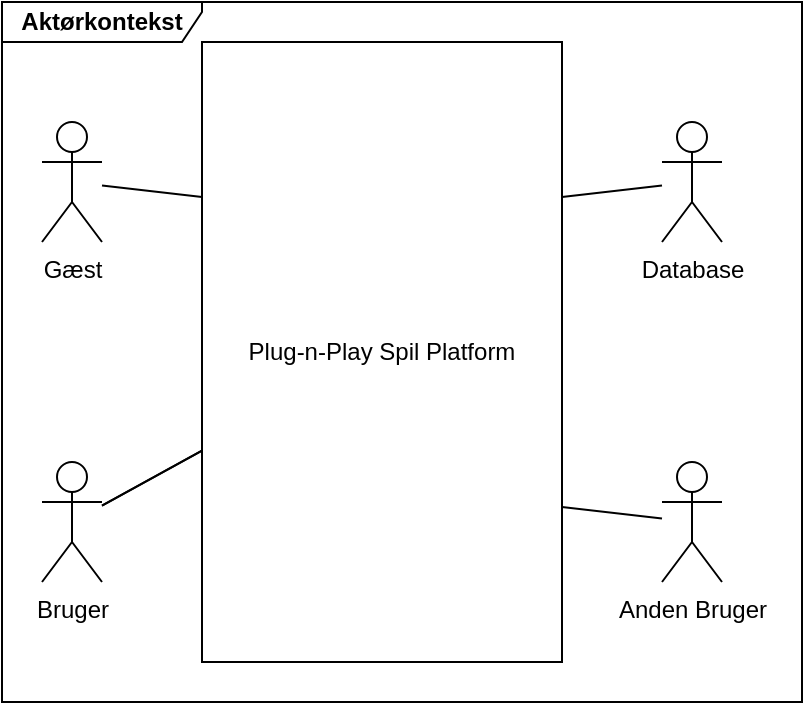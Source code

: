 <mxfile version="14.3.2" type="device" pages="3"><diagram id="JTweGZ7F3eHNjLSzrSs4" name="Aktørkontekst"><mxGraphModel dx="979" dy="553" grid="1" gridSize="10" guides="1" tooltips="1" connect="1" arrows="1" fold="1" page="1" pageScale="1" pageWidth="827" pageHeight="1169" math="0" shadow="0"><root><mxCell id="0"/><mxCell id="1" parent="0"/><mxCell id="vMq2L94_56mivloUe_Vo-25" value="&lt;b&gt;Aktørkontekst&lt;/b&gt;" style="shape=umlFrame;whiteSpace=wrap;html=1;width=100;height=20;" parent="1" vertex="1"><mxGeometry x="80" y="20" width="400" height="350" as="geometry"/></mxCell><mxCell id="3TgstcQ7_SbB23O4pEIU-1" value="" style="edgeStyle=none;rounded=0;orthogonalLoop=1;jettySize=auto;html=1;startArrow=none;startFill=0;endArrow=none;endFill=0;fontSize=16;" parent="1" source="vMq2L94_56mivloUe_Vo-18" target="vMq2L94_56mivloUe_Vo-1" edge="1"><mxGeometry relative="1" as="geometry"/></mxCell><mxCell id="vMq2L94_56mivloUe_Vo-18" value="Plug-n-Play Spil Platform" style="rounded=0;whiteSpace=wrap;html=1;" parent="1" vertex="1"><mxGeometry x="180" y="40" width="180" height="310" as="geometry"/></mxCell><mxCell id="MLMfSCLE5hFC50EiAk6G-3" style="edgeStyle=none;rounded=0;orthogonalLoop=1;jettySize=auto;html=1;startArrow=none;startFill=0;endArrow=none;endFill=0;" parent="1" source="vMq2L94_56mivloUe_Vo-1" target="vMq2L94_56mivloUe_Vo-18" edge="1"><mxGeometry relative="1" as="geometry"/></mxCell><mxCell id="vMq2L94_56mivloUe_Vo-1" value="Bruger" style="shape=umlActor;verticalLabelPosition=bottom;verticalAlign=top;html=1;outlineConnect=0;" parent="1" vertex="1"><mxGeometry x="100" y="250" width="30" height="60" as="geometry"/></mxCell><mxCell id="MLMfSCLE5hFC50EiAk6G-1" style="rounded=0;orthogonalLoop=1;jettySize=auto;html=1;entryX=1;entryY=0.25;entryDx=0;entryDy=0;startArrow=none;startFill=0;endArrow=none;endFill=0;" parent="1" source="vMq2L94_56mivloUe_Vo-6" target="vMq2L94_56mivloUe_Vo-18" edge="1"><mxGeometry relative="1" as="geometry"/></mxCell><mxCell id="vMq2L94_56mivloUe_Vo-6" value="Database" style="shape=umlActor;verticalLabelPosition=bottom;verticalAlign=top;html=1;outlineConnect=0;" parent="1" vertex="1"><mxGeometry x="410" y="80" width="30" height="60" as="geometry"/></mxCell><mxCell id="MLMfSCLE5hFC50EiAk6G-2" style="edgeStyle=none;rounded=0;orthogonalLoop=1;jettySize=auto;html=1;entryX=1;entryY=0.75;entryDx=0;entryDy=0;startArrow=none;startFill=0;endArrow=none;endFill=0;" parent="1" source="vMq2L94_56mivloUe_Vo-7" target="vMq2L94_56mivloUe_Vo-18" edge="1"><mxGeometry relative="1" as="geometry"/></mxCell><mxCell id="vMq2L94_56mivloUe_Vo-7" value="Anden Bruger" style="shape=umlActor;verticalLabelPosition=bottom;verticalAlign=top;html=1;outlineConnect=0;" parent="1" vertex="1"><mxGeometry x="410" y="250" width="30" height="60" as="geometry"/></mxCell><mxCell id="AGn0AKeWiDVXSPSk26L--2" style="rounded=0;orthogonalLoop=1;jettySize=auto;html=1;entryX=0;entryY=0.25;entryDx=0;entryDy=0;endArrow=none;endFill=0;" edge="1" parent="1" source="AGn0AKeWiDVXSPSk26L--1" target="vMq2L94_56mivloUe_Vo-18"><mxGeometry relative="1" as="geometry"/></mxCell><mxCell id="AGn0AKeWiDVXSPSk26L--1" value="Gæst" style="shape=umlActor;verticalLabelPosition=bottom;verticalAlign=top;html=1;outlineConnect=0;" vertex="1" parent="1"><mxGeometry x="100" y="80" width="30" height="60" as="geometry"/></mxCell></root></mxGraphModel></diagram><diagram id="nyWR43IyoH6kyfT6HoIb" name="UserStory diagram"><mxGraphModel dx="2010" dy="1790" grid="1" gridSize="10" guides="1" tooltips="1" connect="1" arrows="1" fold="1" page="1" pageScale="1" pageWidth="827" pageHeight="1169" math="0" shadow="0"><root><mxCell id="Dx9CDl6LIxtkITsOJWMC-0"/><mxCell id="Dx9CDl6LIxtkITsOJWMC-1" parent="Dx9CDl6LIxtkITsOJWMC-0"/><mxCell id="Dx9CDl6LIxtkITsOJWMC-23" value="&lt;b style=&quot;font-size: 16px;&quot;&gt;User Stories&lt;/b&gt;" style="shape=umlFrame;whiteSpace=wrap;html=1;width=110;height=30;fontSize=16;" parent="Dx9CDl6LIxtkITsOJWMC-1" vertex="1"><mxGeometry x="-40" y="-140" width="660" height="600" as="geometry"/></mxCell><mxCell id="opmNbSdsAoJAvLHEcBK5-26" value="" style="rounded=0;whiteSpace=wrap;html=1;fontSize=16;" parent="Dx9CDl6LIxtkITsOJWMC-1" vertex="1"><mxGeometry x="200" y="-121" width="160" height="561" as="geometry"/></mxCell><mxCell id="opmNbSdsAoJAvLHEcBK5-27" style="edgeStyle=none;rounded=0;orthogonalLoop=1;jettySize=auto;html=1;entryX=1;entryY=0.5;entryDx=0;entryDy=0;startArrow=none;startFill=0;fontSize=16;endArrow=none;endFill=0;" parent="Dx9CDl6LIxtkITsOJWMC-1" source="Dx9CDl6LIxtkITsOJWMC-18" target="opmNbSdsAoJAvLHEcBK5-0" edge="1"><mxGeometry relative="1" as="geometry"/></mxCell><mxCell id="opmNbSdsAoJAvLHEcBK5-44" style="edgeStyle=none;rounded=0;orthogonalLoop=1;jettySize=auto;html=1;entryX=1;entryY=0.5;entryDx=0;entryDy=0;startArrow=none;startFill=0;endArrow=none;endFill=0;fontSize=16;" parent="Dx9CDl6LIxtkITsOJWMC-1" source="Dx9CDl6LIxtkITsOJWMC-18" target="opmNbSdsAoJAvLHEcBK5-6" edge="1"><mxGeometry relative="1" as="geometry"/></mxCell><mxCell id="opmNbSdsAoJAvLHEcBK5-45" style="edgeStyle=none;rounded=0;orthogonalLoop=1;jettySize=auto;html=1;entryX=1;entryY=0.5;entryDx=0;entryDy=0;startArrow=none;startFill=0;endArrow=none;endFill=0;fontSize=16;" parent="Dx9CDl6LIxtkITsOJWMC-1" source="Dx9CDl6LIxtkITsOJWMC-18" target="opmNbSdsAoJAvLHEcBK5-7" edge="1"><mxGeometry relative="1" as="geometry"/></mxCell><mxCell id="opmNbSdsAoJAvLHEcBK5-46" style="edgeStyle=none;rounded=0;orthogonalLoop=1;jettySize=auto;html=1;entryX=1;entryY=0.5;entryDx=0;entryDy=0;startArrow=none;startFill=0;endArrow=none;endFill=0;fontSize=16;" parent="Dx9CDl6LIxtkITsOJWMC-1" source="Dx9CDl6LIxtkITsOJWMC-18" target="opmNbSdsAoJAvLHEcBK5-8" edge="1"><mxGeometry relative="1" as="geometry"/></mxCell><mxCell id="opmNbSdsAoJAvLHEcBK5-47" style="edgeStyle=none;rounded=0;orthogonalLoop=1;jettySize=auto;html=1;entryX=1;entryY=0.5;entryDx=0;entryDy=0;startArrow=none;startFill=0;endArrow=none;endFill=0;fontSize=16;" parent="Dx9CDl6LIxtkITsOJWMC-1" source="Dx9CDl6LIxtkITsOJWMC-18" target="opmNbSdsAoJAvLHEcBK5-19" edge="1"><mxGeometry relative="1" as="geometry"/></mxCell><mxCell id="opmNbSdsAoJAvLHEcBK5-48" style="edgeStyle=none;rounded=0;orthogonalLoop=1;jettySize=auto;html=1;entryX=1;entryY=0.5;entryDx=0;entryDy=0;startArrow=none;startFill=0;endArrow=none;endFill=0;fontSize=16;" parent="Dx9CDl6LIxtkITsOJWMC-1" source="Dx9CDl6LIxtkITsOJWMC-18" target="opmNbSdsAoJAvLHEcBK5-21" edge="1"><mxGeometry relative="1" as="geometry"/></mxCell><mxCell id="opmNbSdsAoJAvLHEcBK5-49" style="edgeStyle=none;rounded=0;orthogonalLoop=1;jettySize=auto;html=1;entryX=1;entryY=0.5;entryDx=0;entryDy=0;startArrow=none;startFill=0;endArrow=none;endFill=0;fontSize=16;" parent="Dx9CDl6LIxtkITsOJWMC-1" source="Dx9CDl6LIxtkITsOJWMC-18" target="opmNbSdsAoJAvLHEcBK5-22" edge="1"><mxGeometry relative="1" as="geometry"/></mxCell><mxCell id="opmNbSdsAoJAvLHEcBK5-50" style="edgeStyle=none;rounded=0;orthogonalLoop=1;jettySize=auto;html=1;entryX=1;entryY=0.5;entryDx=0;entryDy=0;startArrow=none;startFill=0;endArrow=none;endFill=0;fontSize=16;" parent="Dx9CDl6LIxtkITsOJWMC-1" source="Dx9CDl6LIxtkITsOJWMC-18" target="opmNbSdsAoJAvLHEcBK5-23" edge="1"><mxGeometry relative="1" as="geometry"/></mxCell><mxCell id="Dx9CDl6LIxtkITsOJWMC-18" value="Database" style="shape=umlActor;verticalLabelPosition=bottom;verticalAlign=top;html=1;outlineConnect=0;fontSize=16;" parent="Dx9CDl6LIxtkITsOJWMC-1" vertex="1"><mxGeometry x="520" y="-37.5" width="60" height="120" as="geometry"/></mxCell><mxCell id="opmNbSdsAoJAvLHEcBK5-0" value="&lt;b&gt;1:&lt;/b&gt; Gæst spiller spil" style="ellipse;whiteSpace=wrap;html=1;" parent="Dx9CDl6LIxtkITsOJWMC-1" vertex="1"><mxGeometry x="220" y="-110.5" width="120" height="50" as="geometry"/></mxCell><mxCell id="opmNbSdsAoJAvLHEcBK5-1" value="&lt;b&gt;2:&lt;/b&gt; Gæst benytter chatten" style="ellipse;whiteSpace=wrap;html=1;" parent="Dx9CDl6LIxtkITsOJWMC-1" vertex="1"><mxGeometry x="220" y="-56.5" width="120" height="50" as="geometry"/></mxCell><mxCell id="opmNbSdsAoJAvLHEcBK5-6" value="&lt;b&gt;3:&lt;/b&gt; Gæst registrerer sig" style="ellipse;whiteSpace=wrap;html=1;" parent="Dx9CDl6LIxtkITsOJWMC-1" vertex="1"><mxGeometry x="220" y="-2.5" width="120" height="50" as="geometry"/></mxCell><mxCell id="opmNbSdsAoJAvLHEcBK5-7" value="&lt;b&gt;4:&lt;/b&gt;&amp;nbsp;Gæst logger ind" style="ellipse;whiteSpace=wrap;html=1;" parent="Dx9CDl6LIxtkITsOJWMC-1" vertex="1"><mxGeometry x="220" y="51.5" width="120" height="50" as="geometry"/></mxCell><mxCell id="opmNbSdsAoJAvLHEcBK5-8" value="&lt;b&gt;5:&amp;nbsp;&lt;/b&gt;Bruger spiller spil" style="ellipse;whiteSpace=wrap;html=1;" parent="Dx9CDl6LIxtkITsOJWMC-1" vertex="1"><mxGeometry x="220" y="107" width="120" height="50" as="geometry"/></mxCell><mxCell id="opmNbSdsAoJAvLHEcBK5-19" value="&lt;b&gt;6:&amp;nbsp;&lt;/b&gt;Bruger udfordrer&lt;br&gt;til spil" style="ellipse;whiteSpace=wrap;html=1;" parent="Dx9CDl6LIxtkITsOJWMC-1" vertex="1"><mxGeometry x="220" y="161" width="120" height="50" as="geometry"/></mxCell><mxCell id="opmNbSdsAoJAvLHEcBK5-20" value="&lt;b&gt;7:&amp;nbsp;&lt;/b&gt;Bruger benytter chatten" style="ellipse;whiteSpace=wrap;html=1;" parent="Dx9CDl6LIxtkITsOJWMC-1" vertex="1"><mxGeometry x="220" y="215" width="120" height="50" as="geometry"/></mxCell><mxCell id="opmNbSdsAoJAvLHEcBK5-21" value="&lt;b&gt;8:&amp;nbsp;&lt;/b&gt;Bruger benytter vennelisten" style="ellipse;whiteSpace=wrap;html=1;" parent="Dx9CDl6LIxtkITsOJWMC-1" vertex="1"><mxGeometry x="220" y="269" width="120" height="50" as="geometry"/></mxCell><mxCell id="opmNbSdsAoJAvLHEcBK5-22" value="&lt;b&gt;9:&amp;nbsp;&lt;/b&gt;Bruger benytter&lt;br&gt;egen profilside" style="ellipse;whiteSpace=wrap;html=1;" parent="Dx9CDl6LIxtkITsOJWMC-1" vertex="1"><mxGeometry x="220" y="323" width="120" height="50" as="geometry"/></mxCell><mxCell id="opmNbSdsAoJAvLHEcBK5-23" value="&lt;b&gt;10:&amp;nbsp;&lt;/b&gt;Bruger ser på&lt;br&gt;andres brugerprofil" style="ellipse;whiteSpace=wrap;html=1;" parent="Dx9CDl6LIxtkITsOJWMC-1" vertex="1"><mxGeometry x="220" y="378" width="120" height="50" as="geometry"/></mxCell><mxCell id="opmNbSdsAoJAvLHEcBK5-38" style="edgeStyle=none;rounded=0;orthogonalLoop=1;jettySize=auto;html=1;entryX=1;entryY=0.5;entryDx=0;entryDy=0;startArrow=none;startFill=0;endArrow=none;endFill=0;fontSize=16;" parent="Dx9CDl6LIxtkITsOJWMC-1" source="opmNbSdsAoJAvLHEcBK5-24" target="opmNbSdsAoJAvLHEcBK5-0" edge="1"><mxGeometry relative="1" as="geometry"/></mxCell><mxCell id="opmNbSdsAoJAvLHEcBK5-39" style="edgeStyle=none;rounded=0;orthogonalLoop=1;jettySize=auto;html=1;entryX=1;entryY=0.5;entryDx=0;entryDy=0;startArrow=none;startFill=0;endArrow=none;endFill=0;fontSize=16;" parent="Dx9CDl6LIxtkITsOJWMC-1" source="opmNbSdsAoJAvLHEcBK5-24" target="opmNbSdsAoJAvLHEcBK5-1" edge="1"><mxGeometry relative="1" as="geometry"/></mxCell><mxCell id="opmNbSdsAoJAvLHEcBK5-40" style="edgeStyle=none;rounded=0;orthogonalLoop=1;jettySize=auto;html=1;entryX=1;entryY=0.5;entryDx=0;entryDy=0;startArrow=none;startFill=0;endArrow=none;endFill=0;fontSize=16;" parent="Dx9CDl6LIxtkITsOJWMC-1" source="opmNbSdsAoJAvLHEcBK5-24" target="opmNbSdsAoJAvLHEcBK5-8" edge="1"><mxGeometry relative="1" as="geometry"/></mxCell><mxCell id="opmNbSdsAoJAvLHEcBK5-41" style="edgeStyle=none;rounded=0;orthogonalLoop=1;jettySize=auto;html=1;entryX=1;entryY=0.5;entryDx=0;entryDy=0;startArrow=none;startFill=0;endArrow=none;endFill=0;fontSize=16;" parent="Dx9CDl6LIxtkITsOJWMC-1" source="opmNbSdsAoJAvLHEcBK5-24" target="opmNbSdsAoJAvLHEcBK5-19" edge="1"><mxGeometry relative="1" as="geometry"/></mxCell><mxCell id="opmNbSdsAoJAvLHEcBK5-42" style="edgeStyle=none;rounded=0;orthogonalLoop=1;jettySize=auto;html=1;entryX=1;entryY=0.5;entryDx=0;entryDy=0;startArrow=none;startFill=0;endArrow=none;endFill=0;fontSize=16;" parent="Dx9CDl6LIxtkITsOJWMC-1" source="opmNbSdsAoJAvLHEcBK5-24" target="opmNbSdsAoJAvLHEcBK5-20" edge="1"><mxGeometry relative="1" as="geometry"/></mxCell><mxCell id="opmNbSdsAoJAvLHEcBK5-24" value="Anden bruger" style="shape=umlActor;verticalLabelPosition=bottom;verticalAlign=top;html=1;outlineConnect=0;fontSize=16;" parent="Dx9CDl6LIxtkITsOJWMC-1" vertex="1"><mxGeometry x="520" y="234" width="60" height="120" as="geometry"/></mxCell><mxCell id="opmNbSdsAoJAvLHEcBK5-32" style="edgeStyle=none;rounded=0;orthogonalLoop=1;jettySize=auto;html=1;entryX=0;entryY=0.5;entryDx=0;entryDy=0;startArrow=none;startFill=0;endArrow=none;endFill=0;fontSize=16;" parent="Dx9CDl6LIxtkITsOJWMC-1" source="opmNbSdsAoJAvLHEcBK5-25" target="opmNbSdsAoJAvLHEcBK5-8" edge="1"><mxGeometry relative="1" as="geometry"/></mxCell><mxCell id="opmNbSdsAoJAvLHEcBK5-33" style="edgeStyle=none;rounded=0;orthogonalLoop=1;jettySize=auto;html=1;entryX=0;entryY=0.5;entryDx=0;entryDy=0;startArrow=none;startFill=0;endArrow=none;endFill=0;fontSize=16;" parent="Dx9CDl6LIxtkITsOJWMC-1" source="opmNbSdsAoJAvLHEcBK5-25" target="opmNbSdsAoJAvLHEcBK5-19" edge="1"><mxGeometry relative="1" as="geometry"/></mxCell><mxCell id="opmNbSdsAoJAvLHEcBK5-34" style="edgeStyle=none;rounded=0;orthogonalLoop=1;jettySize=auto;html=1;entryX=0;entryY=0.5;entryDx=0;entryDy=0;startArrow=none;startFill=0;endArrow=none;endFill=0;fontSize=16;" parent="Dx9CDl6LIxtkITsOJWMC-1" source="opmNbSdsAoJAvLHEcBK5-25" target="opmNbSdsAoJAvLHEcBK5-20" edge="1"><mxGeometry relative="1" as="geometry"/></mxCell><mxCell id="opmNbSdsAoJAvLHEcBK5-35" style="edgeStyle=none;rounded=0;orthogonalLoop=1;jettySize=auto;html=1;entryX=0;entryY=0.5;entryDx=0;entryDy=0;startArrow=none;startFill=0;endArrow=none;endFill=0;fontSize=16;" parent="Dx9CDl6LIxtkITsOJWMC-1" source="opmNbSdsAoJAvLHEcBK5-25" target="opmNbSdsAoJAvLHEcBK5-21" edge="1"><mxGeometry relative="1" as="geometry"/></mxCell><mxCell id="opmNbSdsAoJAvLHEcBK5-36" style="edgeStyle=none;rounded=0;orthogonalLoop=1;jettySize=auto;html=1;entryX=0;entryY=0.5;entryDx=0;entryDy=0;startArrow=none;startFill=0;endArrow=none;endFill=0;fontSize=16;" parent="Dx9CDl6LIxtkITsOJWMC-1" source="opmNbSdsAoJAvLHEcBK5-25" target="opmNbSdsAoJAvLHEcBK5-22" edge="1"><mxGeometry relative="1" as="geometry"/></mxCell><mxCell id="opmNbSdsAoJAvLHEcBK5-37" style="edgeStyle=none;rounded=0;orthogonalLoop=1;jettySize=auto;html=1;entryX=0;entryY=0.5;entryDx=0;entryDy=0;startArrow=none;startFill=0;endArrow=none;endFill=0;fontSize=16;" parent="Dx9CDl6LIxtkITsOJWMC-1" source="opmNbSdsAoJAvLHEcBK5-25" target="opmNbSdsAoJAvLHEcBK5-23" edge="1"><mxGeometry relative="1" as="geometry"/></mxCell><mxCell id="opmNbSdsAoJAvLHEcBK5-25" value="Bruger" style="shape=umlActor;verticalLabelPosition=bottom;verticalAlign=top;html=1;outlineConnect=0;fontSize=16;" parent="Dx9CDl6LIxtkITsOJWMC-1" vertex="1"><mxGeometry x="-10" y="234" width="60" height="120" as="geometry"/></mxCell><mxCell id="pOcZsqcsJBkebvGcPmWd-1" style="rounded=0;orthogonalLoop=1;jettySize=auto;html=1;entryX=0;entryY=0.5;entryDx=0;entryDy=0;endArrow=none;endFill=0;" edge="1" parent="Dx9CDl6LIxtkITsOJWMC-1" source="pOcZsqcsJBkebvGcPmWd-0" target="opmNbSdsAoJAvLHEcBK5-0"><mxGeometry relative="1" as="geometry"/></mxCell><mxCell id="pOcZsqcsJBkebvGcPmWd-2" style="edgeStyle=none;rounded=0;orthogonalLoop=1;jettySize=auto;html=1;entryX=0;entryY=0.5;entryDx=0;entryDy=0;endArrow=none;endFill=0;" edge="1" parent="Dx9CDl6LIxtkITsOJWMC-1" source="pOcZsqcsJBkebvGcPmWd-0" target="opmNbSdsAoJAvLHEcBK5-1"><mxGeometry relative="1" as="geometry"/></mxCell><mxCell id="pOcZsqcsJBkebvGcPmWd-3" style="edgeStyle=none;rounded=0;orthogonalLoop=1;jettySize=auto;html=1;entryX=0;entryY=0.5;entryDx=0;entryDy=0;endArrow=none;endFill=0;" edge="1" parent="Dx9CDl6LIxtkITsOJWMC-1" source="pOcZsqcsJBkebvGcPmWd-0" target="opmNbSdsAoJAvLHEcBK5-6"><mxGeometry relative="1" as="geometry"/></mxCell><mxCell id="pOcZsqcsJBkebvGcPmWd-4" style="edgeStyle=none;rounded=0;orthogonalLoop=1;jettySize=auto;html=1;entryX=0;entryY=0.5;entryDx=0;entryDy=0;endArrow=none;endFill=0;" edge="1" parent="Dx9CDl6LIxtkITsOJWMC-1" source="pOcZsqcsJBkebvGcPmWd-0" target="opmNbSdsAoJAvLHEcBK5-7"><mxGeometry relative="1" as="geometry"/></mxCell><mxCell id="pOcZsqcsJBkebvGcPmWd-0" value="Gæst" style="shape=umlActor;verticalLabelPosition=bottom;verticalAlign=top;html=1;outlineConnect=0;fontSize=16;" vertex="1" parent="Dx9CDl6LIxtkITsOJWMC-1"><mxGeometry x="-10" y="-37.5" width="60" height="120" as="geometry"/></mxCell></root></mxGraphModel></diagram><diagram id="Y3WprvRqohqTqR7WzDpM" name="projektformulering"><mxGraphModel dx="979" dy="514" grid="1" gridSize="10" guides="1" tooltips="1" connect="1" arrows="1" fold="1" page="1" pageScale="1" pageWidth="827" pageHeight="1169" math="0" shadow="0"><root><mxCell id="oIOjKF01tbgY821Us9qF-0"/><mxCell id="oIOjKF01tbgY821Us9qF-1" parent="oIOjKF01tbgY821Us9qF-0"/><mxCell id="oIOjKF01tbgY821Us9qF-8" style="rounded=0;orthogonalLoop=1;jettySize=auto;html=1;entryX=0.13;entryY=0.77;entryDx=0;entryDy=0;entryPerimeter=0;endArrow=none;endFill=0;" parent="oIOjKF01tbgY821Us9qF-1" source="oIOjKF01tbgY821Us9qF-2" target="oIOjKF01tbgY821Us9qF-6" edge="1"><mxGeometry relative="1" as="geometry"/></mxCell><mxCell id="oIOjKF01tbgY821Us9qF-2" value="" style="rounded=0;whiteSpace=wrap;html=1;" parent="oIOjKF01tbgY821Us9qF-1" vertex="1"><mxGeometry x="120" y="120" width="240" height="160" as="geometry"/></mxCell><mxCell id="oIOjKF01tbgY821Us9qF-3" value="" style="rounded=0;whiteSpace=wrap;html=1;" parent="oIOjKF01tbgY821Us9qF-1" vertex="1"><mxGeometry x="220" y="280" width="40" height="20" as="geometry"/></mxCell><mxCell id="oIOjKF01tbgY821Us9qF-4" value="" style="rounded=0;whiteSpace=wrap;html=1;" parent="oIOjKF01tbgY821Us9qF-1" vertex="1"><mxGeometry x="130" y="300" width="220" height="20" as="geometry"/></mxCell><mxCell id="oIOjKF01tbgY821Us9qF-5" value="" style="rounded=0;whiteSpace=wrap;html=1;strokeWidth=2;" parent="oIOjKF01tbgY821Us9qF-1" vertex="1"><mxGeometry x="130" y="130" width="220" height="140" as="geometry"/></mxCell><mxCell id="oIOjKF01tbgY821Us9qF-10" style="edgeStyle=none;rounded=0;orthogonalLoop=1;jettySize=auto;html=1;exitX=0.875;exitY=0.5;exitDx=0;exitDy=0;exitPerimeter=0;endArrow=none;endFill=0;" parent="oIOjKF01tbgY821Us9qF-1" source="oIOjKF01tbgY821Us9qF-6" target="oIOjKF01tbgY821Us9qF-7" edge="1"><mxGeometry relative="1" as="geometry"/></mxCell><mxCell id="oIOjKF01tbgY821Us9qF-6" value="INTERNET" style="ellipse;shape=cloud;whiteSpace=wrap;html=1;" parent="oIOjKF01tbgY821Us9qF-1" vertex="1"><mxGeometry x="440" y="110" width="120" height="80" as="geometry"/></mxCell><mxCell id="oIOjKF01tbgY821Us9qF-7" value="" style="shape=cylinder3;whiteSpace=wrap;html=1;boundedLbl=1;backgroundOutline=1;size=15;labelBackgroundColor=none;" parent="oIOjKF01tbgY821Us9qF-1" vertex="1"><mxGeometry x="680" y="120" width="60" height="80" as="geometry"/></mxCell><mxCell id="oIOjKF01tbgY821Us9qF-16" style="edgeStyle=none;rounded=0;orthogonalLoop=1;jettySize=auto;html=1;entryX=0.25;entryY=0.25;entryDx=0;entryDy=0;entryPerimeter=0;endArrow=none;endFill=0;" parent="oIOjKF01tbgY821Us9qF-1" source="oIOjKF01tbgY821Us9qF-12" target="oIOjKF01tbgY821Us9qF-6" edge="1"><mxGeometry relative="1" as="geometry"/></mxCell><mxCell id="oIOjKF01tbgY821Us9qF-12" value="" style="rounded=0;whiteSpace=wrap;html=1;" parent="oIOjKF01tbgY821Us9qF-1" vertex="1"><mxGeometry x="370" y="30" width="60" height="40" as="geometry"/></mxCell><mxCell id="oIOjKF01tbgY821Us9qF-13" value="" style="rounded=0;whiteSpace=wrap;html=1;" parent="oIOjKF01tbgY821Us9qF-1" vertex="1"><mxGeometry x="390" y="70" width="20" height="10" as="geometry"/></mxCell><mxCell id="oIOjKF01tbgY821Us9qF-14" value="" style="rounded=0;whiteSpace=wrap;html=1;" parent="oIOjKF01tbgY821Us9qF-1" vertex="1"><mxGeometry x="380" y="80" width="40" height="10" as="geometry"/></mxCell><mxCell id="oIOjKF01tbgY821Us9qF-15" value="" style="rounded=0;whiteSpace=wrap;html=1;" parent="oIOjKF01tbgY821Us9qF-1" vertex="1"><mxGeometry x="380" y="40" width="40" height="20" as="geometry"/></mxCell><mxCell id="oIOjKF01tbgY821Us9qF-17" value="" style="rounded=0;whiteSpace=wrap;html=1;" parent="oIOjKF01tbgY821Us9qF-1" vertex="1"><mxGeometry x="130" y="130" width="220" height="20" as="geometry"/></mxCell><mxCell id="oIOjKF01tbgY821Us9qF-18" value="" style="rounded=0;whiteSpace=wrap;html=1;strokeWidth=1;" parent="oIOjKF01tbgY821Us9qF-1" vertex="1"><mxGeometry x="280" y="150" width="70" height="120" as="geometry"/></mxCell><mxCell id="oIOjKF01tbgY821Us9qF-19" value="New Game" style="rounded=0;whiteSpace=wrap;html=1;strokeWidth=1;fontSize=6;" parent="oIOjKF01tbgY821Us9qF-1" vertex="1"><mxGeometry x="160" y="170" width="40" height="10" as="geometry"/></mxCell><mxCell id="oIOjKF01tbgY821Us9qF-20" value="Profile" style="rounded=0;whiteSpace=wrap;html=1;strokeWidth=1;fontSize=6;" parent="oIOjKF01tbgY821Us9qF-1" vertex="1"><mxGeometry x="160" y="190" width="40" height="10" as="geometry"/></mxCell><mxCell id="oIOjKF01tbgY821Us9qF-21" value="" style="rounded=0;whiteSpace=wrap;html=1;strokeWidth=1;fontSize=6;" parent="oIOjKF01tbgY821Us9qF-1" vertex="1"><mxGeometry x="290" y="160" width="50" height="90" as="geometry"/></mxCell><mxCell id="oIOjKF01tbgY821Us9qF-22" value="" style="rounded=0;whiteSpace=wrap;html=1;strokeWidth=1;fontSize=6;" parent="oIOjKF01tbgY821Us9qF-1" vertex="1"><mxGeometry x="290" y="250" width="40" height="10" as="geometry"/></mxCell><mxCell id="oIOjKF01tbgY821Us9qF-23" value="Send" style="rounded=0;whiteSpace=wrap;html=1;strokeWidth=1;fontSize=3;" parent="oIOjKF01tbgY821Us9qF-1" vertex="1"><mxGeometry x="330" y="250" width="10" height="10" as="geometry"/></mxCell><mxCell id="MXgLCNVeWKK9wUBz1FEW-0" value="EKSTERN&lt;br&gt;DATABASE" style="text;html=1;align=center;verticalAlign=middle;resizable=0;points=[];autosize=1;" vertex="1" parent="oIOjKF01tbgY821Us9qF-1"><mxGeometry x="670" y="200" width="80" height="30" as="geometry"/></mxCell><mxCell id="MXgLCNVeWKK9wUBz1FEW-1" value="KLIENT" style="text;html=1;align=center;verticalAlign=middle;resizable=0;points=[];autosize=1;" vertex="1" parent="oIOjKF01tbgY821Us9qF-1"><mxGeometry x="210" y="320" width="60" height="20" as="geometry"/></mxCell><mxCell id="MXgLCNVeWKK9wUBz1FEW-2" value="ANDEN&lt;br&gt;KLIENT" style="text;html=1;align=center;verticalAlign=middle;resizable=0;points=[];autosize=1;" vertex="1" parent="oIOjKF01tbgY821Us9qF-1"><mxGeometry x="370" width="60" height="30" as="geometry"/></mxCell></root></mxGraphModel></diagram></mxfile>